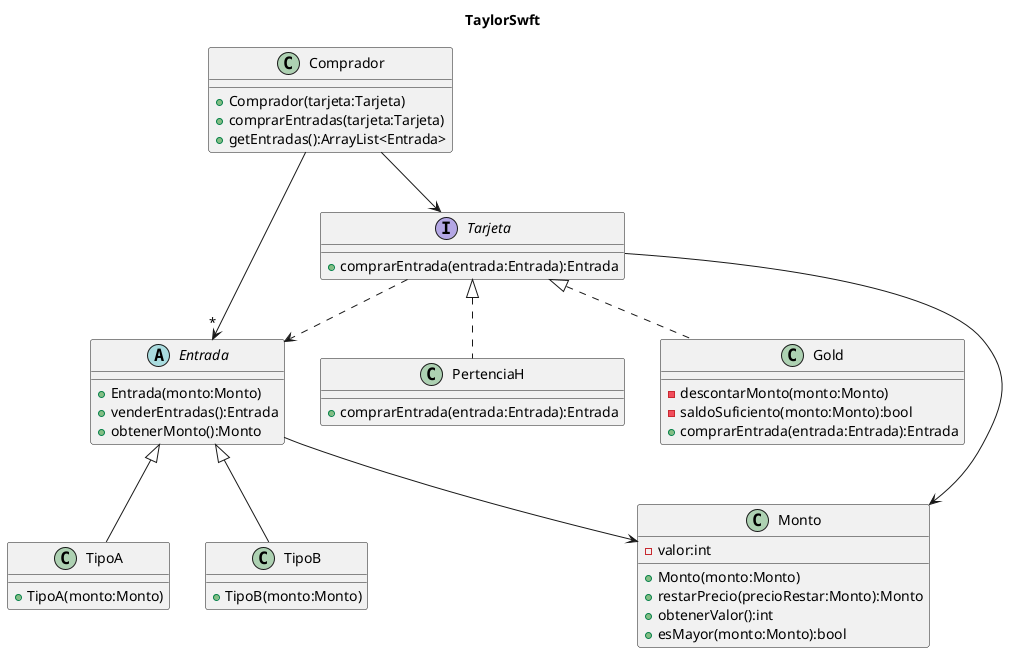 @startuml
'https://plantuml.com/class-diagram

title "TaylorSwft"


abstract class Entrada {

    +Entrada(monto:Monto) 
    +venderEntradas():Entrada
    +obtenerMonto():Monto
}

class TipoA extends Entrada{
    +TipoA(monto:Monto)
}

class TipoB extends Entrada{
    +TipoB(monto:Monto)
}

interface Tarjeta {
    +comprarEntrada(entrada:Entrada):Entrada
}

class PertenciaH implements Tarjeta{
    +comprarEntrada(entrada:Entrada):Entrada
}

class Gold implements Tarjeta{
    -descontarMonto(monto:Monto)
    -saldoSuficiento(monto:Monto):bool
    +comprarEntrada(entrada:Entrada):Entrada
}


Tarjeta ..> Entrada

class Monto {
    -valor:int
    +Monto(monto:Monto)
    +restarPrecio(precioRestar:Monto):Monto
    +obtenerValor():int
    +esMayor(monto:Monto):bool

}

Tarjeta-->Monto
Entrada-->Monto


class Comprador {
    +Comprador(tarjeta:Tarjeta)
    +comprarEntradas(tarjeta:Tarjeta)
    +getEntradas():ArrayList<Entrada>
}

Comprador-->"*"Entrada
Comprador-->Tarjeta

@enduml